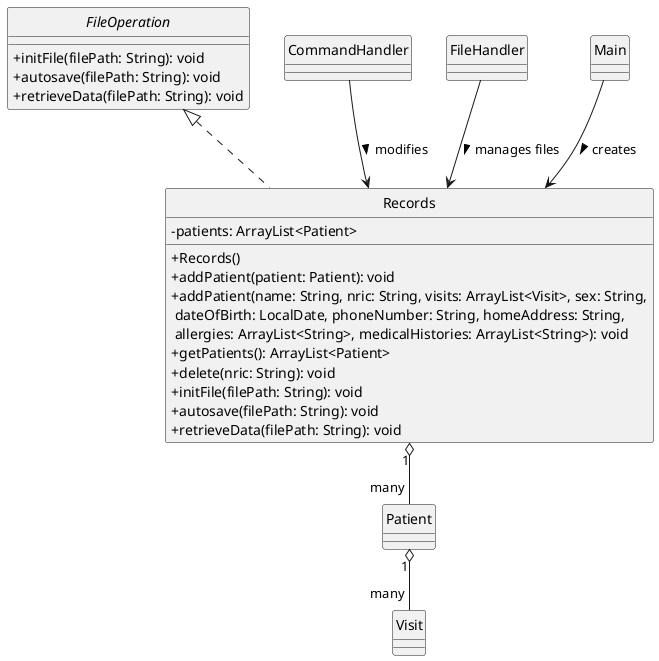 @startuml
'https://plantuml.com/class-diagram
skinparam classAttributeIconSize 0
hide circle

class Records {
    -patients: ArrayList<Patient>
    +Records()
    +addPatient(patient: Patient): void
    +addPatient(name: String, nric: String, visits: ArrayList<Visit>, sex: String,\n dateOfBirth: LocalDate, phoneNumber: String, homeAddress: String,\n allergies: ArrayList<String>, medicalHistories: ArrayList<String>): void
    +getPatients(): ArrayList<Patient>
    +delete(nric: String): void
    +initFile(filePath: String): void
    +autosave(filePath: String): void
    +retrieveData(filePath: String): void
}

interface FileOperation {
    +initFile(filePath: String): void
    +autosave(filePath: String): void
    +retrieveData(filePath: String): void
}

class Patient {
}

class Visit {
}

class CommandHandler {
}

class FileHandler {
}

class Main {
}

FileOperation <|.. Records

Main --> Records : creates >
CommandHandler --> Records : modifies >
FileHandler --> Records : manages files >

Records "1" o-- "many" Patient
Patient "1" o-- "many" Visit

@enduml